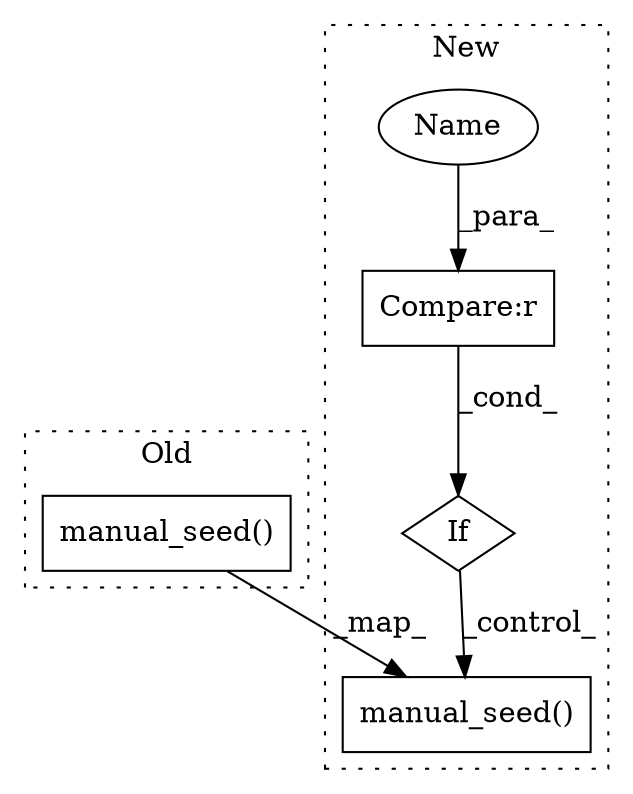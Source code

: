 digraph G {
subgraph cluster0 {
1 [label="manual_seed()" a="75" s="2822,2849" l="18,1" shape="box"];
label = "Old";
style="dotted";
}
subgraph cluster1 {
2 [label="manual_seed()" a="75" s="2867,2894" l="18,1" shape="box"];
3 [label="If" a="96" s="2791" l="3" shape="diamond"];
4 [label="Compare:r" a="40" s="2794" l="21" shape="box"];
5 [label="Name" a="87" s="2794" l="9" shape="ellipse"];
label = "New";
style="dotted";
}
1 -> 2 [label="_map_"];
3 -> 2 [label="_control_"];
4 -> 3 [label="_cond_"];
5 -> 4 [label="_para_"];
}